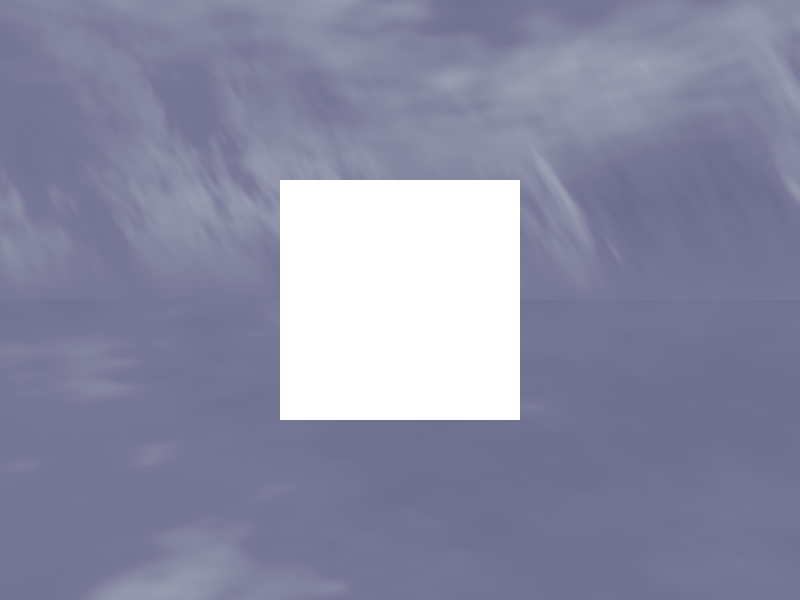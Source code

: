 #include "colors.inc"
#include "transforms.inc"
#include "textures.inc"

#declare CamLoc = <0, 0, -5>;
#declare CamLocTop = <0,5,0>;
#declare CamLook = <0,0,0>;
camera
{
  location CamLoc
  look_at CamLook
}

light_source
{
  CamLoc
  color White
}

// create a regular point light source
light_source {
  <0,100,-50>                 // light's position (translated below)
  color rgb <1,1,1>    // light's color
}



polygon {
 4,
 <1,1><-1,1><-1,-1><1,-1>
 texture{ pigment{ julia <-0.151,1.0285>, 40 
                color_map {[0.0 color rgbt <1,1,1,1>]
                           [0.95 color White]}
                rotate -20*z
               }
                 normal { julia <-0.151,1.0285>, 40  rotate -20*z
                          scale 1.0 turbulence 0} 
                          
                 finish { reflection 0}
               } // end of texture

}       

// sky ---------------------------------------------------------------------
#include "skies.inc"
sky_sphere{ S_Cloud4  // 1 - 5
            scale 1         
          } //end of skysphere
//--------------------------------------------------------------------------
/*
// fog ---------------------------------------------------------------------
fog{ fog_type   2
     distance   50
     color      White*0.5
     fog_offset 0.1
     fog_alt    2.0
     turbulence 0.8
   } // end of fog
//--------------------------------------------------------------------------
*/ 


